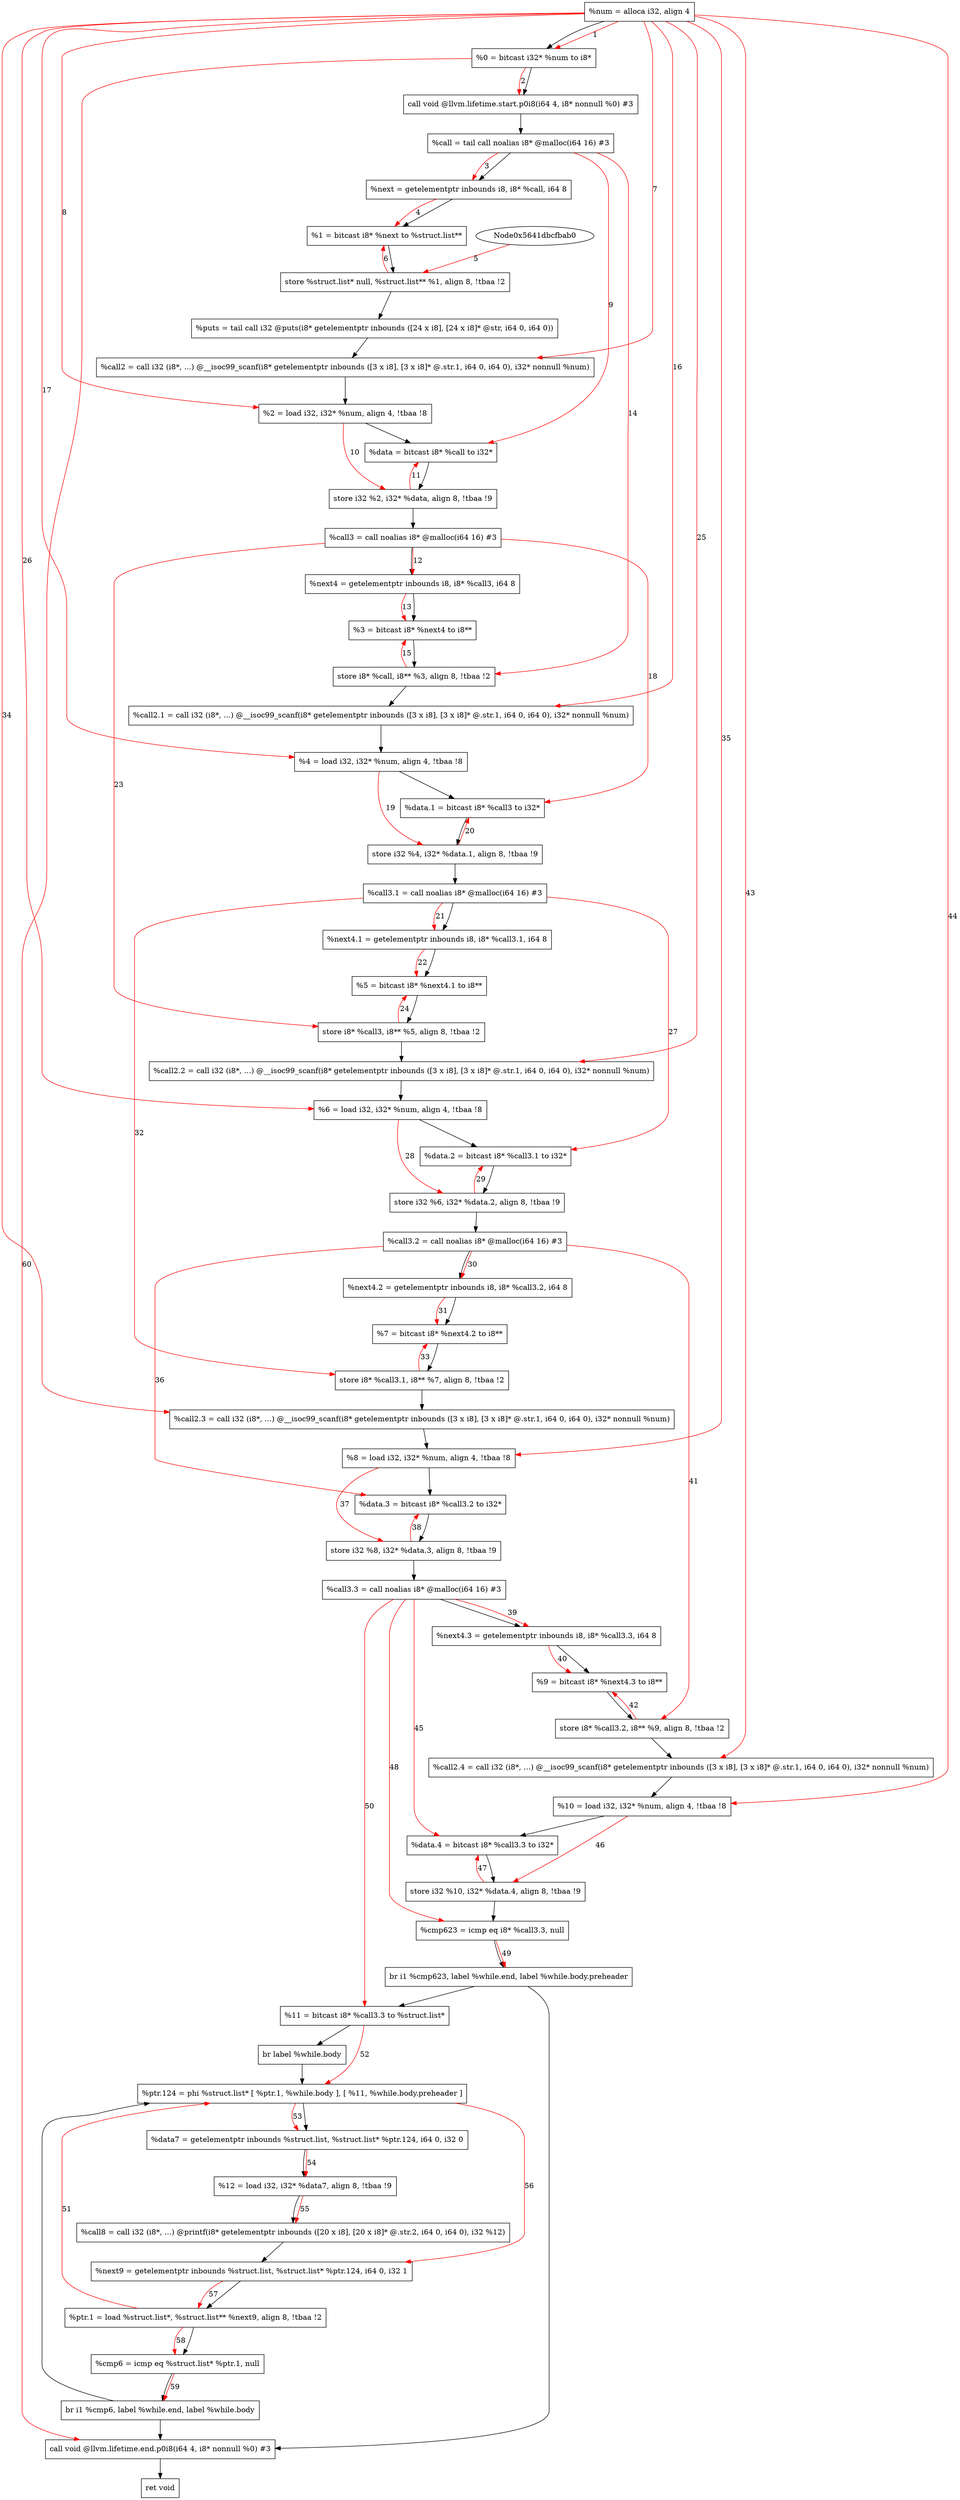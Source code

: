 digraph "CDFG for'func' function" {
	Node0x5641dbcfb3a8[shape=record, label="  %num = alloca i32, align 4"]
	Node0x5641dbcfba68[shape=record, label="  %0 = bitcast i32* %num to i8*"]
	Node0x5641dbcfbec8[shape=record, label="  call void @llvm.lifetime.start.p0i8(i64 4, i8* nonnull %0) #3"]
	Node0x5641dbcfc100[shape=record, label="  %call = tail call noalias i8* @malloc(i64 16) #3"]
	Node0x5641dbcfc220[shape=record, label="  %next = getelementptr inbounds i8, i8* %call, i64 8"]
	Node0x5641dbcfc2a8[shape=record, label="  %1 = bitcast i8* %next to %struct.list**"]
	Node0x5641dbcfc750[shape=record, label="  store %struct.list* null, %struct.list** %1, align 8, !tbaa !2"]
	Node0x5641dbcfd9f0[shape=record, label="  %puts = tail call i32 @puts(i8* getelementptr inbounds ([24 x i8], [24 x i8]* @str, i64 0, i64 0))"]
	Node0x5641dbcfdc58[shape=record, label="  %call2 = call i32 (i8*, ...) @__isoc99_scanf(i8* getelementptr inbounds ([3 x i8], [3 x i8]* @.str.1, i64 0, i64 0), i32* nonnull %num)"]
	Node0x5641dbcfdd18[shape=record, label="  %2 = load i32, i32* %num, align 4, !tbaa !8"]
	Node0x5641dbcfde48[shape=record, label="  %data = bitcast i8* %call to i32*"]
	Node0x5641dbcfdec0[shape=record, label="  store i32 %2, i32* %data, align 8, !tbaa !9"]
	Node0x5641dbcfe0b0[shape=record, label="  %call3 = call noalias i8* @malloc(i64 16) #3"]
	Node0x5641dbcfe180[shape=record, label="  %next4 = getelementptr inbounds i8, i8* %call3, i64 8"]
	Node0x5641dbcfe208[shape=record, label="  %3 = bitcast i8* %next4 to i8**"]
	Node0x5641dbcfe280[shape=record, label="  store i8* %call, i8** %3, align 8, !tbaa !2"]
	Node0x5641dbcfe948[shape=record, label="  %call2.1 = call i32 (i8*, ...) @__isoc99_scanf(i8* getelementptr inbounds ([3 x i8], [3 x i8]* @.str.1, i64 0, i64 0), i32* nonnull %num)"]
	Node0x5641dbcfea08[shape=record, label="  %4 = load i32, i32* %num, align 4, !tbaa !8"]
	Node0x5641dbcff0c8[shape=record, label="  %data.1 = bitcast i8* %call3 to i32*"]
	Node0x5641dbcff160[shape=record, label="  store i32 %4, i32* %data.1, align 8, !tbaa !9"]
	Node0x5641dbcff830[shape=record, label="  %call3.1 = call noalias i8* @malloc(i64 16) #3"]
	Node0x5641dbcff900[shape=record, label="  %next4.1 = getelementptr inbounds i8, i8* %call3.1, i64 8"]
	Node0x5641dbcffb28[shape=record, label="  %5 = bitcast i8* %next4.1 to i8**"]
	Node0x5641dbcffba0[shape=record, label="  store i8* %call3, i8** %5, align 8, !tbaa !2"]
	Node0x5641dbcffc58[shape=record, label="  %call2.2 = call i32 (i8*, ...) @__isoc99_scanf(i8* getelementptr inbounds ([3 x i8], [3 x i8]* @.str.1, i64 0, i64 0), i32* nonnull %num)"]
	Node0x5641dbcffd18[shape=record, label="  %6 = load i32, i32* %num, align 4, !tbaa !8"]
	Node0x5641dbcffd78[shape=record, label="  %data.2 = bitcast i8* %call3.1 to i32*"]
	Node0x5641dbcffe10[shape=record, label="  store i32 %6, i32* %data.2, align 8, !tbaa !9"]
	Node0x5641dbcffed0[shape=record, label="  %call3.2 = call noalias i8* @malloc(i64 16) #3"]
	Node0x5641dbcfffa0[shape=record, label="  %next4.2 = getelementptr inbounds i8, i8* %call3.2, i64 8"]
	Node0x5641dbd00028[shape=record, label="  %7 = bitcast i8* %next4.2 to i8**"]
	Node0x5641dbd000a0[shape=record, label="  store i8* %call3.1, i8** %7, align 8, !tbaa !2"]
	Node0x5641dbd00158[shape=record, label="  %call2.3 = call i32 (i8*, ...) @__isoc99_scanf(i8* getelementptr inbounds ([3 x i8], [3 x i8]* @.str.1, i64 0, i64 0), i32* nonnull %num)"]
	Node0x5641dbd00218[shape=record, label="  %8 = load i32, i32* %num, align 4, !tbaa !8"]
	Node0x5641dbd00308[shape=record, label="  %data.3 = bitcast i8* %call3.2 to i32*"]
	Node0x5641dbd003a0[shape=record, label="  store i32 %8, i32* %data.3, align 8, !tbaa !9"]
	Node0x5641dbd00460[shape=record, label="  %call3.3 = call noalias i8* @malloc(i64 16) #3"]
	Node0x5641dbd004e0[shape=record, label="  %next4.3 = getelementptr inbounds i8, i8* %call3.3, i64 8"]
	Node0x5641dbd00568[shape=record, label="  %9 = bitcast i8* %next4.3 to i8**"]
	Node0x5641dbd005e0[shape=record, label="  store i8* %call3.2, i8** %9, align 8, !tbaa !2"]
	Node0x5641dbd00698[shape=record, label="  %call2.4 = call i32 (i8*, ...) @__isoc99_scanf(i8* getelementptr inbounds ([3 x i8], [3 x i8]* @.str.1, i64 0, i64 0), i32* nonnull %num)"]
	Node0x5641dbd00758[shape=record, label="  %10 = load i32, i32* %num, align 4, !tbaa !8"]
	Node0x5641dbd007b8[shape=record, label="  %data.4 = bitcast i8* %call3.3 to i32*"]
	Node0x5641dbd00850[shape=record, label="  store i32 %10, i32* %data.4, align 8, !tbaa !9"]
	Node0x5641dbd008f0[shape=record, label="  %cmp623 = icmp eq i8* %call3.3, null"]
	Node0x5641dbd00e98[shape=record, label="  br i1 %cmp623, label %while.end, label %while.body.preheader"]
	Node0x5641dbd00de8[shape=record, label="  %11 = bitcast i8* %call3.3 to %struct.list*"]
	Node0x5641dbd00fd8[shape=record, label="  br label %while.body"]
	Node0x5641dbd01088[shape=record, label="  %ptr.124 = phi %struct.list* [ %ptr.1, %while.body ], [ %11, %while.body.preheader ]"]
	Node0x5641dbd01188[shape=record, label="  %data7 = getelementptr inbounds %struct.list, %struct.list* %ptr.124, i64 0, i32 0"]
	Node0x5641dbd01218[shape=record, label="  %12 = load i32, i32* %data7, align 8, !tbaa !9"]
	Node0x5641dbd01438[shape=record, label="  %call8 = call i32 (i8*, ...) @printf(i8* getelementptr inbounds ([20 x i8], [20 x i8]* @.str.2, i64 0, i64 0), i32 %12)"]
	Node0x5641dbd01548[shape=record, label="  %next9 = getelementptr inbounds %struct.list, %struct.list* %ptr.124, i64 0, i32 1"]
	Node0x5641dbd015d8[shape=record, label="  %ptr.1 = load %struct.list*, %struct.list** %next9, align 8, !tbaa !2"]
	Node0x5641dbd01650[shape=record, label="  %cmp6 = icmp eq %struct.list* %ptr.1, null"]
	Node0x5641dbd016f8[shape=record, label="  br i1 %cmp6, label %while.end, label %while.body"]
	Node0x5641dbd018d8[shape=record, label="  call void @llvm.lifetime.end.p0i8(i64 4, i8* nonnull %0) #3"]
	Node0x5641dbd01980[shape=record, label="  ret void"]
	Node0x5641dbcfb3a8 -> Node0x5641dbcfba68
	Node0x5641dbcfba68 -> Node0x5641dbcfbec8
	Node0x5641dbcfbec8 -> Node0x5641dbcfc100
	Node0x5641dbcfc100 -> Node0x5641dbcfc220
	Node0x5641dbcfc220 -> Node0x5641dbcfc2a8
	Node0x5641dbcfc2a8 -> Node0x5641dbcfc750
	Node0x5641dbcfc750 -> Node0x5641dbcfd9f0
	Node0x5641dbcfd9f0 -> Node0x5641dbcfdc58
	Node0x5641dbcfdc58 -> Node0x5641dbcfdd18
	Node0x5641dbcfdd18 -> Node0x5641dbcfde48
	Node0x5641dbcfde48 -> Node0x5641dbcfdec0
	Node0x5641dbcfdec0 -> Node0x5641dbcfe0b0
	Node0x5641dbcfe0b0 -> Node0x5641dbcfe180
	Node0x5641dbcfe180 -> Node0x5641dbcfe208
	Node0x5641dbcfe208 -> Node0x5641dbcfe280
	Node0x5641dbcfe280 -> Node0x5641dbcfe948
	Node0x5641dbcfe948 -> Node0x5641dbcfea08
	Node0x5641dbcfea08 -> Node0x5641dbcff0c8
	Node0x5641dbcff0c8 -> Node0x5641dbcff160
	Node0x5641dbcff160 -> Node0x5641dbcff830
	Node0x5641dbcff830 -> Node0x5641dbcff900
	Node0x5641dbcff900 -> Node0x5641dbcffb28
	Node0x5641dbcffb28 -> Node0x5641dbcffba0
	Node0x5641dbcffba0 -> Node0x5641dbcffc58
	Node0x5641dbcffc58 -> Node0x5641dbcffd18
	Node0x5641dbcffd18 -> Node0x5641dbcffd78
	Node0x5641dbcffd78 -> Node0x5641dbcffe10
	Node0x5641dbcffe10 -> Node0x5641dbcffed0
	Node0x5641dbcffed0 -> Node0x5641dbcfffa0
	Node0x5641dbcfffa0 -> Node0x5641dbd00028
	Node0x5641dbd00028 -> Node0x5641dbd000a0
	Node0x5641dbd000a0 -> Node0x5641dbd00158
	Node0x5641dbd00158 -> Node0x5641dbd00218
	Node0x5641dbd00218 -> Node0x5641dbd00308
	Node0x5641dbd00308 -> Node0x5641dbd003a0
	Node0x5641dbd003a0 -> Node0x5641dbd00460
	Node0x5641dbd00460 -> Node0x5641dbd004e0
	Node0x5641dbd004e0 -> Node0x5641dbd00568
	Node0x5641dbd00568 -> Node0x5641dbd005e0
	Node0x5641dbd005e0 -> Node0x5641dbd00698
	Node0x5641dbd00698 -> Node0x5641dbd00758
	Node0x5641dbd00758 -> Node0x5641dbd007b8
	Node0x5641dbd007b8 -> Node0x5641dbd00850
	Node0x5641dbd00850 -> Node0x5641dbd008f0
	Node0x5641dbd008f0 -> Node0x5641dbd00e98
	Node0x5641dbd00e98 -> Node0x5641dbd018d8
	Node0x5641dbd00e98 -> Node0x5641dbd00de8
	Node0x5641dbd00de8 -> Node0x5641dbd00fd8
	Node0x5641dbd00fd8 -> Node0x5641dbd01088
	Node0x5641dbd01088 -> Node0x5641dbd01188
	Node0x5641dbd01188 -> Node0x5641dbd01218
	Node0x5641dbd01218 -> Node0x5641dbd01438
	Node0x5641dbd01438 -> Node0x5641dbd01548
	Node0x5641dbd01548 -> Node0x5641dbd015d8
	Node0x5641dbd015d8 -> Node0x5641dbd01650
	Node0x5641dbd01650 -> Node0x5641dbd016f8
	Node0x5641dbd016f8 -> Node0x5641dbd018d8
	Node0x5641dbd016f8 -> Node0x5641dbd01088
	Node0x5641dbd018d8 -> Node0x5641dbd01980
edge [color=red]
	Node0x5641dbcfb3a8 -> Node0x5641dbcfba68[label="1"]
	Node0x5641dbcfba68 -> Node0x5641dbcfbec8[label="2"]
	Node0x5641dbcfc100 -> Node0x5641dbcfc220[label="3"]
	Node0x5641dbcfc220 -> Node0x5641dbcfc2a8[label="4"]
	Node0x5641dbcfbab0 -> Node0x5641dbcfc750[label="5"]
	Node0x5641dbcfc750 -> Node0x5641dbcfc2a8[label="6"]
	Node0x5641dbcfb3a8 -> Node0x5641dbcfdc58[label="7"]
	Node0x5641dbcfb3a8 -> Node0x5641dbcfdd18[label="8"]
	Node0x5641dbcfc100 -> Node0x5641dbcfde48[label="9"]
	Node0x5641dbcfdd18 -> Node0x5641dbcfdec0[label="10"]
	Node0x5641dbcfdec0 -> Node0x5641dbcfde48[label="11"]
	Node0x5641dbcfe0b0 -> Node0x5641dbcfe180[label="12"]
	Node0x5641dbcfe180 -> Node0x5641dbcfe208[label="13"]
	Node0x5641dbcfc100 -> Node0x5641dbcfe280[label="14"]
	Node0x5641dbcfe280 -> Node0x5641dbcfe208[label="15"]
	Node0x5641dbcfb3a8 -> Node0x5641dbcfe948[label="16"]
	Node0x5641dbcfb3a8 -> Node0x5641dbcfea08[label="17"]
	Node0x5641dbcfe0b0 -> Node0x5641dbcff0c8[label="18"]
	Node0x5641dbcfea08 -> Node0x5641dbcff160[label="19"]
	Node0x5641dbcff160 -> Node0x5641dbcff0c8[label="20"]
	Node0x5641dbcff830 -> Node0x5641dbcff900[label="21"]
	Node0x5641dbcff900 -> Node0x5641dbcffb28[label="22"]
	Node0x5641dbcfe0b0 -> Node0x5641dbcffba0[label="23"]
	Node0x5641dbcffba0 -> Node0x5641dbcffb28[label="24"]
	Node0x5641dbcfb3a8 -> Node0x5641dbcffc58[label="25"]
	Node0x5641dbcfb3a8 -> Node0x5641dbcffd18[label="26"]
	Node0x5641dbcff830 -> Node0x5641dbcffd78[label="27"]
	Node0x5641dbcffd18 -> Node0x5641dbcffe10[label="28"]
	Node0x5641dbcffe10 -> Node0x5641dbcffd78[label="29"]
	Node0x5641dbcffed0 -> Node0x5641dbcfffa0[label="30"]
	Node0x5641dbcfffa0 -> Node0x5641dbd00028[label="31"]
	Node0x5641dbcff830 -> Node0x5641dbd000a0[label="32"]
	Node0x5641dbd000a0 -> Node0x5641dbd00028[label="33"]
	Node0x5641dbcfb3a8 -> Node0x5641dbd00158[label="34"]
	Node0x5641dbcfb3a8 -> Node0x5641dbd00218[label="35"]
	Node0x5641dbcffed0 -> Node0x5641dbd00308[label="36"]
	Node0x5641dbd00218 -> Node0x5641dbd003a0[label="37"]
	Node0x5641dbd003a0 -> Node0x5641dbd00308[label="38"]
	Node0x5641dbd00460 -> Node0x5641dbd004e0[label="39"]
	Node0x5641dbd004e0 -> Node0x5641dbd00568[label="40"]
	Node0x5641dbcffed0 -> Node0x5641dbd005e0[label="41"]
	Node0x5641dbd005e0 -> Node0x5641dbd00568[label="42"]
	Node0x5641dbcfb3a8 -> Node0x5641dbd00698[label="43"]
	Node0x5641dbcfb3a8 -> Node0x5641dbd00758[label="44"]
	Node0x5641dbd00460 -> Node0x5641dbd007b8[label="45"]
	Node0x5641dbd00758 -> Node0x5641dbd00850[label="46"]
	Node0x5641dbd00850 -> Node0x5641dbd007b8[label="47"]
	Node0x5641dbd00460 -> Node0x5641dbd008f0[label="48"]
	Node0x5641dbd008f0 -> Node0x5641dbd00e98[label="49"]
	Node0x5641dbd00460 -> Node0x5641dbd00de8[label="50"]
	Node0x5641dbd015d8 -> Node0x5641dbd01088[label="51"]
	Node0x5641dbd00de8 -> Node0x5641dbd01088[label="52"]
	Node0x5641dbd01088 -> Node0x5641dbd01188[label="53"]
	Node0x5641dbd01188 -> Node0x5641dbd01218[label="54"]
	Node0x5641dbd01218 -> Node0x5641dbd01438[label="55"]
	Node0x5641dbd01088 -> Node0x5641dbd01548[label="56"]
	Node0x5641dbd01548 -> Node0x5641dbd015d8[label="57"]
	Node0x5641dbd015d8 -> Node0x5641dbd01650[label="58"]
	Node0x5641dbd01650 -> Node0x5641dbd016f8[label="59"]
	Node0x5641dbcfba68 -> Node0x5641dbd018d8[label="60"]
}

